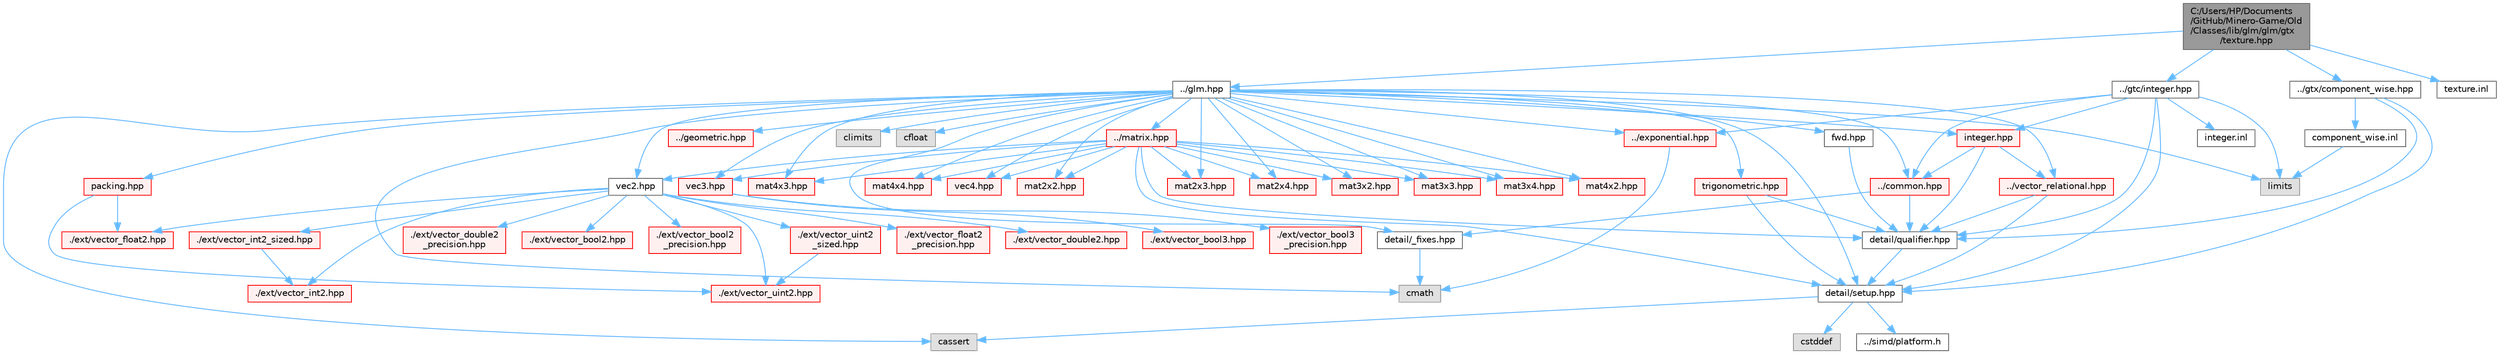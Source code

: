 digraph "C:/Users/HP/Documents/GitHub/Minero-Game/Old/Classes/lib/glm/glm/gtx/texture.hpp"
{
 // LATEX_PDF_SIZE
  bgcolor="transparent";
  edge [fontname=Helvetica,fontsize=10,labelfontname=Helvetica,labelfontsize=10];
  node [fontname=Helvetica,fontsize=10,shape=box,height=0.2,width=0.4];
  Node1 [id="Node000001",label="C:/Users/HP/Documents\l/GitHub/Minero-Game/Old\l/Classes/lib/glm/glm/gtx\l/texture.hpp",height=0.2,width=0.4,color="gray40", fillcolor="grey60", style="filled", fontcolor="black",tooltip=" "];
  Node1 -> Node2 [id="edge179_Node000001_Node000002",color="steelblue1",style="solid",tooltip=" "];
  Node2 [id="Node000002",label="../glm.hpp",height=0.2,width=0.4,color="grey40", fillcolor="white", style="filled",URL="$_old_2_classes_2lib_2glm_2glm_2glm_8hpp.html",tooltip=" "];
  Node2 -> Node3 [id="edge180_Node000002_Node000003",color="steelblue1",style="solid",tooltip=" "];
  Node3 [id="Node000003",label="detail/_fixes.hpp",height=0.2,width=0.4,color="grey40", fillcolor="white", style="filled",URL="$_old_2_classes_2lib_2glm_2glm_2detail_2__fixes_8hpp.html",tooltip=" "];
  Node3 -> Node4 [id="edge181_Node000003_Node000004",color="steelblue1",style="solid",tooltip=" "];
  Node4 [id="Node000004",label="cmath",height=0.2,width=0.4,color="grey60", fillcolor="#E0E0E0", style="filled",tooltip=" "];
  Node2 -> Node5 [id="edge182_Node000002_Node000005",color="steelblue1",style="solid",tooltip=" "];
  Node5 [id="Node000005",label="detail/setup.hpp",height=0.2,width=0.4,color="grey40", fillcolor="white", style="filled",URL="$_old_2_classes_2lib_2glm_2glm_2detail_2setup_8hpp.html",tooltip=" "];
  Node5 -> Node6 [id="edge183_Node000005_Node000006",color="steelblue1",style="solid",tooltip=" "];
  Node6 [id="Node000006",label="cassert",height=0.2,width=0.4,color="grey60", fillcolor="#E0E0E0", style="filled",tooltip=" "];
  Node5 -> Node7 [id="edge184_Node000005_Node000007",color="steelblue1",style="solid",tooltip=" "];
  Node7 [id="Node000007",label="cstddef",height=0.2,width=0.4,color="grey60", fillcolor="#E0E0E0", style="filled",tooltip=" "];
  Node5 -> Node8 [id="edge185_Node000005_Node000008",color="steelblue1",style="solid",tooltip=" "];
  Node8 [id="Node000008",label="../simd/platform.h",height=0.2,width=0.4,color="grey40", fillcolor="white", style="filled",URL="$_old_2_classes_2lib_2glm_2glm_2simd_2platform_8h.html",tooltip=" "];
  Node2 -> Node4 [id="edge186_Node000002_Node000004",color="steelblue1",style="solid",tooltip=" "];
  Node2 -> Node9 [id="edge187_Node000002_Node000009",color="steelblue1",style="solid",tooltip=" "];
  Node9 [id="Node000009",label="climits",height=0.2,width=0.4,color="grey60", fillcolor="#E0E0E0", style="filled",tooltip=" "];
  Node2 -> Node10 [id="edge188_Node000002_Node000010",color="steelblue1",style="solid",tooltip=" "];
  Node10 [id="Node000010",label="cfloat",height=0.2,width=0.4,color="grey60", fillcolor="#E0E0E0", style="filled",tooltip=" "];
  Node2 -> Node11 [id="edge189_Node000002_Node000011",color="steelblue1",style="solid",tooltip=" "];
  Node11 [id="Node000011",label="limits",height=0.2,width=0.4,color="grey60", fillcolor="#E0E0E0", style="filled",tooltip=" "];
  Node2 -> Node6 [id="edge190_Node000002_Node000006",color="steelblue1",style="solid",tooltip=" "];
  Node2 -> Node12 [id="edge191_Node000002_Node000012",color="steelblue1",style="solid",tooltip=" "];
  Node12 [id="Node000012",label="fwd.hpp",height=0.2,width=0.4,color="grey40", fillcolor="white", style="filled",URL="$_old_2_classes_2lib_2glm_2glm_2fwd_8hpp.html",tooltip=" "];
  Node12 -> Node13 [id="edge192_Node000012_Node000013",color="steelblue1",style="solid",tooltip=" "];
  Node13 [id="Node000013",label="detail/qualifier.hpp",height=0.2,width=0.4,color="grey40", fillcolor="white", style="filled",URL="$_old_2_classes_2lib_2glm_2glm_2detail_2qualifier_8hpp.html",tooltip=" "];
  Node13 -> Node5 [id="edge193_Node000013_Node000005",color="steelblue1",style="solid",tooltip=" "];
  Node2 -> Node14 [id="edge194_Node000002_Node000014",color="steelblue1",style="solid",tooltip=" "];
  Node14 [id="Node000014",label="vec2.hpp",height=0.2,width=0.4,color="grey40", fillcolor="white", style="filled",URL="$_old_2_classes_2lib_2glm_2glm_2vec2_8hpp.html",tooltip=" "];
  Node14 -> Node15 [id="edge195_Node000014_Node000015",color="steelblue1",style="solid",tooltip=" "];
  Node15 [id="Node000015",label="./ext/vector_bool2.hpp",height=0.2,width=0.4,color="red", fillcolor="#FFF0F0", style="filled",URL="$_old_2_classes_2lib_2glm_2glm_2ext_2vector__bool2_8hpp.html",tooltip=" "];
  Node14 -> Node19 [id="edge196_Node000014_Node000019",color="steelblue1",style="solid",tooltip=" "];
  Node19 [id="Node000019",label="./ext/vector_bool2\l_precision.hpp",height=0.2,width=0.4,color="red", fillcolor="#FFF0F0", style="filled",URL="$_old_2_classes_2lib_2glm_2glm_2ext_2vector__bool2__precision_8hpp.html",tooltip=" "];
  Node14 -> Node20 [id="edge197_Node000014_Node000020",color="steelblue1",style="solid",tooltip=" "];
  Node20 [id="Node000020",label="./ext/vector_float2.hpp",height=0.2,width=0.4,color="red", fillcolor="#FFF0F0", style="filled",URL="$_old_2_classes_2lib_2glm_2glm_2ext_2vector__float2_8hpp.html",tooltip=" "];
  Node14 -> Node21 [id="edge198_Node000014_Node000021",color="steelblue1",style="solid",tooltip=" "];
  Node21 [id="Node000021",label="./ext/vector_float2\l_precision.hpp",height=0.2,width=0.4,color="red", fillcolor="#FFF0F0", style="filled",URL="$_old_2_classes_2lib_2glm_2glm_2ext_2vector__float2__precision_8hpp.html",tooltip=" "];
  Node14 -> Node22 [id="edge199_Node000014_Node000022",color="steelblue1",style="solid",tooltip=" "];
  Node22 [id="Node000022",label="./ext/vector_double2.hpp",height=0.2,width=0.4,color="red", fillcolor="#FFF0F0", style="filled",URL="$_old_2_classes_2lib_2glm_2glm_2ext_2vector__double2_8hpp.html",tooltip=" "];
  Node14 -> Node23 [id="edge200_Node000014_Node000023",color="steelblue1",style="solid",tooltip=" "];
  Node23 [id="Node000023",label="./ext/vector_double2\l_precision.hpp",height=0.2,width=0.4,color="red", fillcolor="#FFF0F0", style="filled",URL="$_old_2_classes_2lib_2glm_2glm_2ext_2vector__double2__precision_8hpp.html",tooltip=" "];
  Node14 -> Node24 [id="edge201_Node000014_Node000024",color="steelblue1",style="solid",tooltip=" "];
  Node24 [id="Node000024",label="./ext/vector_int2.hpp",height=0.2,width=0.4,color="red", fillcolor="#FFF0F0", style="filled",URL="$_old_2_classes_2lib_2glm_2glm_2ext_2vector__int2_8hpp.html",tooltip=" "];
  Node14 -> Node25 [id="edge202_Node000014_Node000025",color="steelblue1",style="solid",tooltip=" "];
  Node25 [id="Node000025",label="./ext/vector_int2_sized.hpp",height=0.2,width=0.4,color="red", fillcolor="#FFF0F0", style="filled",URL="$_old_2_classes_2lib_2glm_2glm_2ext_2vector__int2__sized_8hpp.html",tooltip=" "];
  Node25 -> Node24 [id="edge203_Node000025_Node000024",color="steelblue1",style="solid",tooltip=" "];
  Node14 -> Node27 [id="edge204_Node000014_Node000027",color="steelblue1",style="solid",tooltip=" "];
  Node27 [id="Node000027",label="./ext/vector_uint2.hpp",height=0.2,width=0.4,color="red", fillcolor="#FFF0F0", style="filled",URL="$_old_2_classes_2lib_2glm_2glm_2ext_2vector__uint2_8hpp.html",tooltip=" "];
  Node14 -> Node28 [id="edge205_Node000014_Node000028",color="steelblue1",style="solid",tooltip=" "];
  Node28 [id="Node000028",label="./ext/vector_uint2\l_sized.hpp",height=0.2,width=0.4,color="red", fillcolor="#FFF0F0", style="filled",URL="$_old_2_classes_2lib_2glm_2glm_2ext_2vector__uint2__sized_8hpp.html",tooltip=" "];
  Node28 -> Node27 [id="edge206_Node000028_Node000027",color="steelblue1",style="solid",tooltip=" "];
  Node2 -> Node30 [id="edge207_Node000002_Node000030",color="steelblue1",style="solid",tooltip=" "];
  Node30 [id="Node000030",label="vec3.hpp",height=0.2,width=0.4,color="red", fillcolor="#FFF0F0", style="filled",URL="$_old_2_classes_2lib_2glm_2glm_2vec3_8hpp.html",tooltip=" "];
  Node30 -> Node31 [id="edge208_Node000030_Node000031",color="steelblue1",style="solid",tooltip=" "];
  Node31 [id="Node000031",label="./ext/vector_bool3.hpp",height=0.2,width=0.4,color="red", fillcolor="#FFF0F0", style="filled",URL="$_old_2_classes_2lib_2glm_2glm_2ext_2vector__bool3_8hpp.html",tooltip=" "];
  Node30 -> Node34 [id="edge209_Node000030_Node000034",color="steelblue1",style="solid",tooltip=" "];
  Node34 [id="Node000034",label="./ext/vector_bool3\l_precision.hpp",height=0.2,width=0.4,color="red", fillcolor="#FFF0F0", style="filled",URL="$_old_2_classes_2lib_2glm_2glm_2ext_2vector__bool3__precision_8hpp.html",tooltip=" "];
  Node2 -> Node43 [id="edge210_Node000002_Node000043",color="steelblue1",style="solid",tooltip=" "];
  Node43 [id="Node000043",label="vec4.hpp",height=0.2,width=0.4,color="red", fillcolor="#FFF0F0", style="filled",URL="$_old_2_classes_2lib_2glm_2glm_2vec4_8hpp.html",tooltip=" "];
  Node2 -> Node56 [id="edge211_Node000002_Node000056",color="steelblue1",style="solid",tooltip=" "];
  Node56 [id="Node000056",label="mat2x2.hpp",height=0.2,width=0.4,color="red", fillcolor="#FFF0F0", style="filled",URL="$_old_2_classes_2lib_2glm_2glm_2mat2x2_8hpp.html",tooltip=" "];
  Node2 -> Node61 [id="edge212_Node000002_Node000061",color="steelblue1",style="solid",tooltip=" "];
  Node61 [id="Node000061",label="mat2x3.hpp",height=0.2,width=0.4,color="red", fillcolor="#FFF0F0", style="filled",URL="$_old_2_classes_2lib_2glm_2glm_2mat2x3_8hpp.html",tooltip=" "];
  Node2 -> Node68 [id="edge213_Node000002_Node000068",color="steelblue1",style="solid",tooltip=" "];
  Node68 [id="Node000068",label="mat2x4.hpp",height=0.2,width=0.4,color="red", fillcolor="#FFF0F0", style="filled",URL="$_old_2_classes_2lib_2glm_2glm_2mat2x4_8hpp.html",tooltip=" "];
  Node2 -> Node75 [id="edge214_Node000002_Node000075",color="steelblue1",style="solid",tooltip=" "];
  Node75 [id="Node000075",label="mat3x2.hpp",height=0.2,width=0.4,color="red", fillcolor="#FFF0F0", style="filled",URL="$_old_2_classes_2lib_2glm_2glm_2mat3x2_8hpp.html",tooltip=" "];
  Node2 -> Node82 [id="edge215_Node000002_Node000082",color="steelblue1",style="solid",tooltip=" "];
  Node82 [id="Node000082",label="mat3x3.hpp",height=0.2,width=0.4,color="red", fillcolor="#FFF0F0", style="filled",URL="$_old_2_classes_2lib_2glm_2glm_2mat3x3_8hpp.html",tooltip=" "];
  Node2 -> Node89 [id="edge216_Node000002_Node000089",color="steelblue1",style="solid",tooltip=" "];
  Node89 [id="Node000089",label="mat3x4.hpp",height=0.2,width=0.4,color="red", fillcolor="#FFF0F0", style="filled",URL="$_old_2_classes_2lib_2glm_2glm_2mat3x4_8hpp.html",tooltip=" "];
  Node2 -> Node96 [id="edge217_Node000002_Node000096",color="steelblue1",style="solid",tooltip=" "];
  Node96 [id="Node000096",label="mat4x2.hpp",height=0.2,width=0.4,color="red", fillcolor="#FFF0F0", style="filled",URL="$_old_2_classes_2lib_2glm_2glm_2mat4x2_8hpp.html",tooltip=" "];
  Node2 -> Node103 [id="edge218_Node000002_Node000103",color="steelblue1",style="solid",tooltip=" "];
  Node103 [id="Node000103",label="mat4x3.hpp",height=0.2,width=0.4,color="red", fillcolor="#FFF0F0", style="filled",URL="$_old_2_classes_2lib_2glm_2glm_2mat4x3_8hpp.html",tooltip=" "];
  Node2 -> Node110 [id="edge219_Node000002_Node000110",color="steelblue1",style="solid",tooltip=" "];
  Node110 [id="Node000110",label="mat4x4.hpp",height=0.2,width=0.4,color="red", fillcolor="#FFF0F0", style="filled",URL="$_old_2_classes_2lib_2glm_2glm_2mat4x4_8hpp.html",tooltip=" "];
  Node2 -> Node134 [id="edge220_Node000002_Node000134",color="steelblue1",style="solid",tooltip=" "];
  Node134 [id="Node000134",label="trigonometric.hpp",height=0.2,width=0.4,color="red", fillcolor="#FFF0F0", style="filled",URL="$_old_2_classes_2lib_2glm_2glm_2trigonometric_8hpp.html",tooltip=" "];
  Node134 -> Node5 [id="edge221_Node000134_Node000005",color="steelblue1",style="solid",tooltip=" "];
  Node134 -> Node13 [id="edge222_Node000134_Node000013",color="steelblue1",style="solid",tooltip=" "];
  Node2 -> Node120 [id="edge223_Node000002_Node000120",color="steelblue1",style="solid",tooltip=" "];
  Node120 [id="Node000120",label="../exponential.hpp",height=0.2,width=0.4,color="red", fillcolor="#FFF0F0", style="filled",URL="$_old_2_classes_2lib_2glm_2glm_2exponential_8hpp.html",tooltip=" "];
  Node120 -> Node4 [id="edge224_Node000120_Node000004",color="steelblue1",style="solid",tooltip=" "];
  Node2 -> Node128 [id="edge225_Node000002_Node000128",color="steelblue1",style="solid",tooltip=" "];
  Node128 [id="Node000128",label="../common.hpp",height=0.2,width=0.4,color="red", fillcolor="#FFF0F0", style="filled",URL="$_old_2_classes_2lib_2glm_2glm_2common_8hpp.html",tooltip=" "];
  Node128 -> Node13 [id="edge226_Node000128_Node000013",color="steelblue1",style="solid",tooltip=" "];
  Node128 -> Node3 [id="edge227_Node000128_Node000003",color="steelblue1",style="solid",tooltip=" "];
  Node2 -> Node137 [id="edge228_Node000002_Node000137",color="steelblue1",style="solid",tooltip=" "];
  Node137 [id="Node000137",label="packing.hpp",height=0.2,width=0.4,color="red", fillcolor="#FFF0F0", style="filled",URL="$_old_2_classes_2lib_2glm_2glm_2packing_8hpp.html",tooltip=" "];
  Node137 -> Node27 [id="edge229_Node000137_Node000027",color="steelblue1",style="solid",tooltip=" "];
  Node137 -> Node20 [id="edge230_Node000137_Node000020",color="steelblue1",style="solid",tooltip=" "];
  Node2 -> Node118 [id="edge231_Node000002_Node000118",color="steelblue1",style="solid",tooltip=" "];
  Node118 [id="Node000118",label="../geometric.hpp",height=0.2,width=0.4,color="red", fillcolor="#FFF0F0", style="filled",URL="$_old_2_classes_2lib_2glm_2glm_2geometric_8hpp.html",tooltip=" "];
  Node2 -> Node60 [id="edge232_Node000002_Node000060",color="steelblue1",style="solid",tooltip=" "];
  Node60 [id="Node000060",label="../matrix.hpp",height=0.2,width=0.4,color="red", fillcolor="#FFF0F0", style="filled",URL="$_old_2_classes_2lib_2glm_2glm_2matrix_8hpp.html",tooltip=" "];
  Node60 -> Node13 [id="edge233_Node000060_Node000013",color="steelblue1",style="solid",tooltip=" "];
  Node60 -> Node5 [id="edge234_Node000060_Node000005",color="steelblue1",style="solid",tooltip=" "];
  Node60 -> Node14 [id="edge235_Node000060_Node000014",color="steelblue1",style="solid",tooltip=" "];
  Node60 -> Node30 [id="edge236_Node000060_Node000030",color="steelblue1",style="solid",tooltip=" "];
  Node60 -> Node43 [id="edge237_Node000060_Node000043",color="steelblue1",style="solid",tooltip=" "];
  Node60 -> Node56 [id="edge238_Node000060_Node000056",color="steelblue1",style="solid",tooltip=" "];
  Node60 -> Node61 [id="edge239_Node000060_Node000061",color="steelblue1",style="solid",tooltip=" "];
  Node60 -> Node68 [id="edge240_Node000060_Node000068",color="steelblue1",style="solid",tooltip=" "];
  Node60 -> Node75 [id="edge241_Node000060_Node000075",color="steelblue1",style="solid",tooltip=" "];
  Node60 -> Node82 [id="edge242_Node000060_Node000082",color="steelblue1",style="solid",tooltip=" "];
  Node60 -> Node89 [id="edge243_Node000060_Node000089",color="steelblue1",style="solid",tooltip=" "];
  Node60 -> Node96 [id="edge244_Node000060_Node000096",color="steelblue1",style="solid",tooltip=" "];
  Node60 -> Node103 [id="edge245_Node000060_Node000103",color="steelblue1",style="solid",tooltip=" "];
  Node60 -> Node110 [id="edge246_Node000060_Node000110",color="steelblue1",style="solid",tooltip=" "];
  Node2 -> Node124 [id="edge247_Node000002_Node000124",color="steelblue1",style="solid",tooltip=" "];
  Node124 [id="Node000124",label="../vector_relational.hpp",height=0.2,width=0.4,color="red", fillcolor="#FFF0F0", style="filled",URL="$_old_2_classes_2lib_2glm_2glm_2vector__relational_8hpp.html",tooltip=" "];
  Node124 -> Node13 [id="edge248_Node000124_Node000013",color="steelblue1",style="solid",tooltip=" "];
  Node124 -> Node5 [id="edge249_Node000124_Node000005",color="steelblue1",style="solid",tooltip=" "];
  Node2 -> Node141 [id="edge250_Node000002_Node000141",color="steelblue1",style="solid",tooltip=" "];
  Node141 [id="Node000141",label="integer.hpp",height=0.2,width=0.4,color="red", fillcolor="#FFF0F0", style="filled",URL="$_old_2_classes_2lib_2glm_2glm_2integer_8hpp.html",tooltip=" "];
  Node141 -> Node13 [id="edge251_Node000141_Node000013",color="steelblue1",style="solid",tooltip=" "];
  Node141 -> Node128 [id="edge252_Node000141_Node000128",color="steelblue1",style="solid",tooltip=" "];
  Node141 -> Node124 [id="edge253_Node000141_Node000124",color="steelblue1",style="solid",tooltip=" "];
  Node1 -> Node145 [id="edge254_Node000001_Node000145",color="steelblue1",style="solid",tooltip=" "];
  Node145 [id="Node000145",label="../gtc/integer.hpp",height=0.2,width=0.4,color="grey40", fillcolor="white", style="filled",URL="$_old_2_classes_2lib_2glm_2glm_2gtc_2integer_8hpp.html",tooltip=" "];
  Node145 -> Node5 [id="edge255_Node000145_Node000005",color="steelblue1",style="solid",tooltip=" "];
  Node145 -> Node13 [id="edge256_Node000145_Node000013",color="steelblue1",style="solid",tooltip=" "];
  Node145 -> Node128 [id="edge257_Node000145_Node000128",color="steelblue1",style="solid",tooltip=" "];
  Node145 -> Node141 [id="edge258_Node000145_Node000141",color="steelblue1",style="solid",tooltip=" "];
  Node145 -> Node120 [id="edge259_Node000145_Node000120",color="steelblue1",style="solid",tooltip=" "];
  Node145 -> Node11 [id="edge260_Node000145_Node000011",color="steelblue1",style="solid",tooltip=" "];
  Node145 -> Node146 [id="edge261_Node000145_Node000146",color="steelblue1",style="solid",tooltip=" "];
  Node146 [id="Node000146",label="integer.inl",height=0.2,width=0.4,color="grey40", fillcolor="white", style="filled",URL="$_old_2_classes_2lib_2glm_2glm_2gtc_2integer_8inl.html",tooltip=" "];
  Node1 -> Node147 [id="edge262_Node000001_Node000147",color="steelblue1",style="solid",tooltip=" "];
  Node147 [id="Node000147",label="../gtx/component_wise.hpp",height=0.2,width=0.4,color="grey40", fillcolor="white", style="filled",URL="$_old_2_classes_2lib_2glm_2glm_2gtx_2component__wise_8hpp.html",tooltip=" "];
  Node147 -> Node5 [id="edge263_Node000147_Node000005",color="steelblue1",style="solid",tooltip=" "];
  Node147 -> Node13 [id="edge264_Node000147_Node000013",color="steelblue1",style="solid",tooltip=" "];
  Node147 -> Node148 [id="edge265_Node000147_Node000148",color="steelblue1",style="solid",tooltip=" "];
  Node148 [id="Node000148",label="component_wise.inl",height=0.2,width=0.4,color="grey40", fillcolor="white", style="filled",URL="$_old_2_classes_2lib_2glm_2glm_2gtx_2component__wise_8inl.html",tooltip=" "];
  Node148 -> Node11 [id="edge266_Node000148_Node000011",color="steelblue1",style="solid",tooltip=" "];
  Node1 -> Node149 [id="edge267_Node000001_Node000149",color="steelblue1",style="solid",tooltip=" "];
  Node149 [id="Node000149",label="texture.inl",height=0.2,width=0.4,color="grey40", fillcolor="white", style="filled",URL="$_old_2_classes_2lib_2glm_2glm_2gtx_2texture_8inl.html",tooltip=" "];
}
